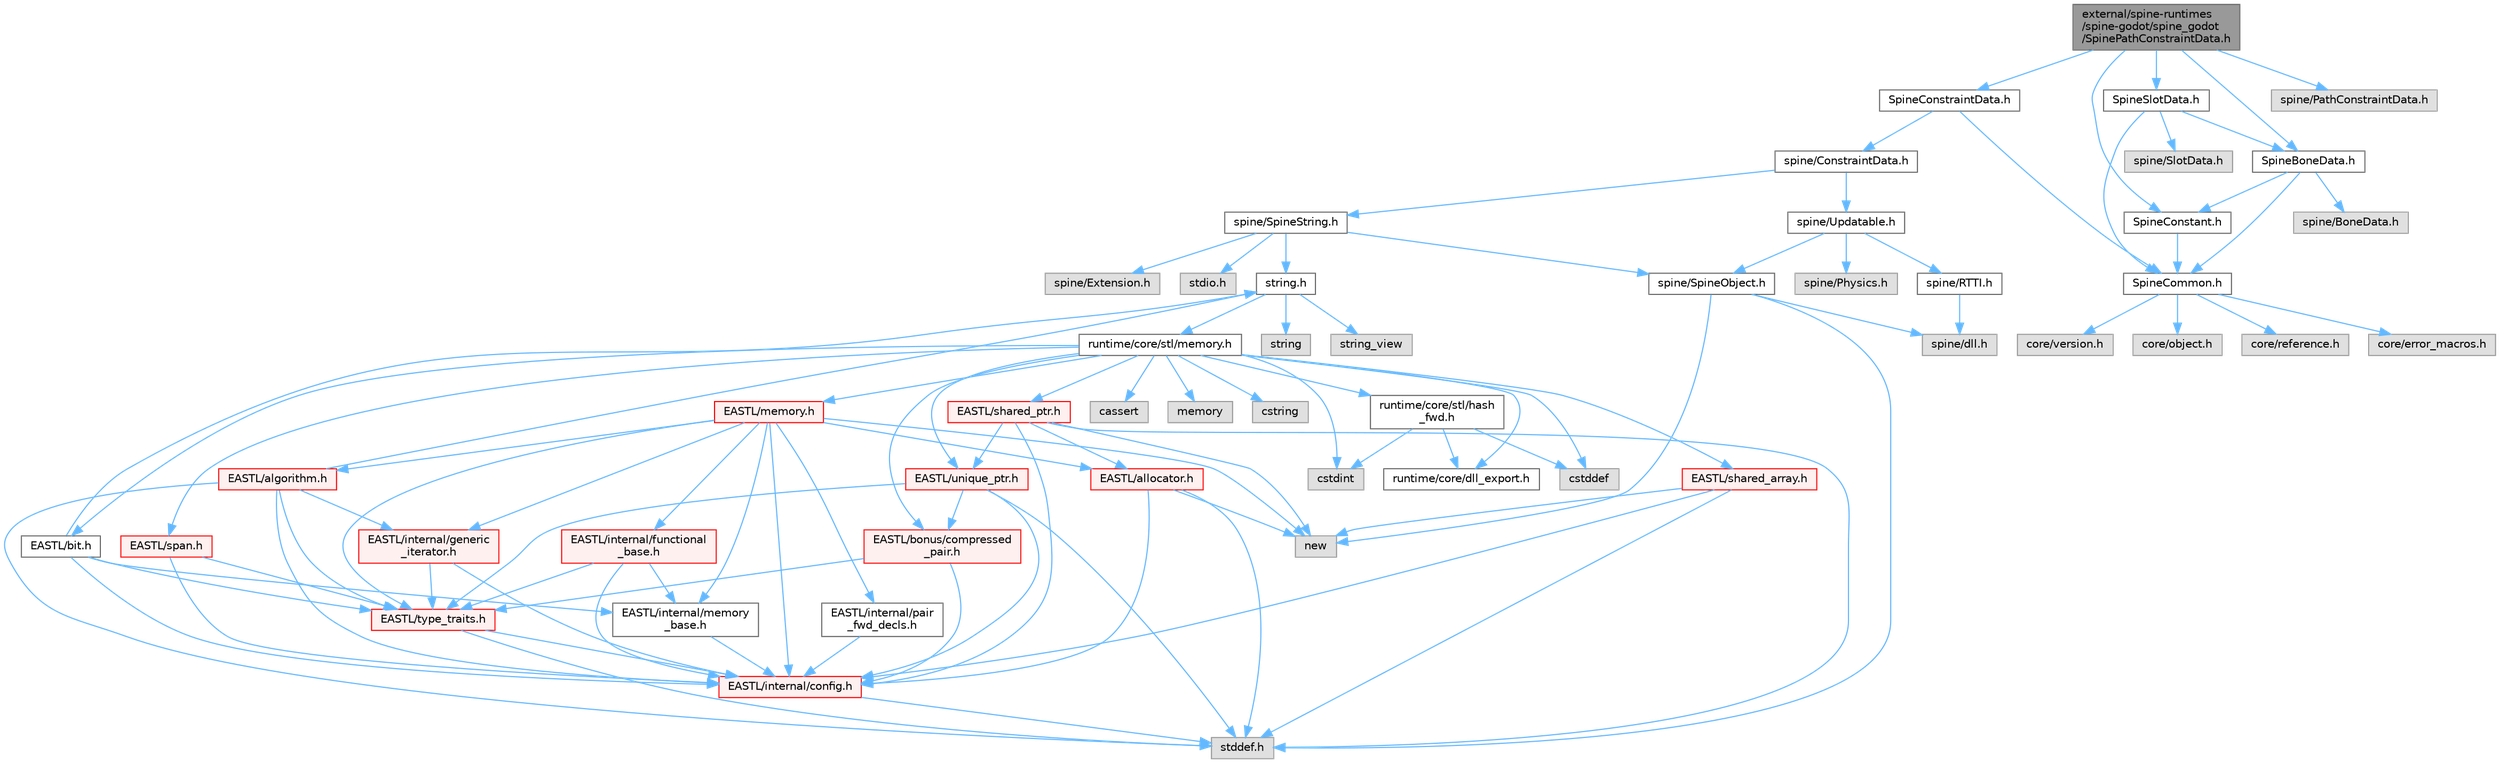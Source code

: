 digraph "external/spine-runtimes/spine-godot/spine_godot/SpinePathConstraintData.h"
{
 // LATEX_PDF_SIZE
  bgcolor="transparent";
  edge [fontname=Helvetica,fontsize=10,labelfontname=Helvetica,labelfontsize=10];
  node [fontname=Helvetica,fontsize=10,shape=box,height=0.2,width=0.4];
  Node1 [id="Node000001",label="external/spine-runtimes\l/spine-godot/spine_godot\l/SpinePathConstraintData.h",height=0.2,width=0.4,color="gray40", fillcolor="grey60", style="filled", fontcolor="black",tooltip=" "];
  Node1 -> Node2 [id="edge1_Node000001_Node000002",color="steelblue1",style="solid",tooltip=" "];
  Node2 [id="Node000002",label="SpineConstraintData.h",height=0.2,width=0.4,color="grey40", fillcolor="white", style="filled",URL="$_spine_constraint_data_8h.html",tooltip=" "];
  Node2 -> Node3 [id="edge2_Node000002_Node000003",color="steelblue1",style="solid",tooltip=" "];
  Node3 [id="Node000003",label="SpineCommon.h",height=0.2,width=0.4,color="grey40", fillcolor="white", style="filled",URL="$_spine_common_8h.html",tooltip=" "];
  Node3 -> Node4 [id="edge3_Node000003_Node000004",color="steelblue1",style="solid",tooltip=" "];
  Node4 [id="Node000004",label="core/version.h",height=0.2,width=0.4,color="grey60", fillcolor="#E0E0E0", style="filled",tooltip=" "];
  Node3 -> Node5 [id="edge4_Node000003_Node000005",color="steelblue1",style="solid",tooltip=" "];
  Node5 [id="Node000005",label="core/object.h",height=0.2,width=0.4,color="grey60", fillcolor="#E0E0E0", style="filled",tooltip=" "];
  Node3 -> Node6 [id="edge5_Node000003_Node000006",color="steelblue1",style="solid",tooltip=" "];
  Node6 [id="Node000006",label="core/reference.h",height=0.2,width=0.4,color="grey60", fillcolor="#E0E0E0", style="filled",tooltip=" "];
  Node3 -> Node7 [id="edge6_Node000003_Node000007",color="steelblue1",style="solid",tooltip=" "];
  Node7 [id="Node000007",label="core/error_macros.h",height=0.2,width=0.4,color="grey60", fillcolor="#E0E0E0", style="filled",tooltip=" "];
  Node2 -> Node8 [id="edge7_Node000002_Node000008",color="steelblue1",style="solid",tooltip=" "];
  Node8 [id="Node000008",label="spine/ConstraintData.h",height=0.2,width=0.4,color="grey40", fillcolor="white", style="filled",URL="$_constraint_data_8h.html",tooltip=" "];
  Node8 -> Node9 [id="edge8_Node000008_Node000009",color="steelblue1",style="solid",tooltip=" "];
  Node9 [id="Node000009",label="spine/Updatable.h",height=0.2,width=0.4,color="grey40", fillcolor="white", style="filled",URL="$_updatable_8h.html",tooltip=" "];
  Node9 -> Node10 [id="edge9_Node000009_Node000010",color="steelblue1",style="solid",tooltip=" "];
  Node10 [id="Node000010",label="spine/RTTI.h",height=0.2,width=0.4,color="grey40", fillcolor="white", style="filled",URL="$_r_t_t_i_8h.html",tooltip=" "];
  Node10 -> Node11 [id="edge10_Node000010_Node000011",color="steelblue1",style="solid",tooltip=" "];
  Node11 [id="Node000011",label="spine/dll.h",height=0.2,width=0.4,color="grey60", fillcolor="#E0E0E0", style="filled",tooltip=" "];
  Node9 -> Node12 [id="edge11_Node000009_Node000012",color="steelblue1",style="solid",tooltip=" "];
  Node12 [id="Node000012",label="spine/SpineObject.h",height=0.2,width=0.4,color="grey40", fillcolor="white", style="filled",URL="$_spine_object_8h.html",tooltip=" "];
  Node12 -> Node13 [id="edge12_Node000012_Node000013",color="steelblue1",style="solid",tooltip=" "];
  Node13 [id="Node000013",label="new",height=0.2,width=0.4,color="grey60", fillcolor="#E0E0E0", style="filled",tooltip=" "];
  Node12 -> Node14 [id="edge13_Node000012_Node000014",color="steelblue1",style="solid",tooltip=" "];
  Node14 [id="Node000014",label="stddef.h",height=0.2,width=0.4,color="grey60", fillcolor="#E0E0E0", style="filled",tooltip=" "];
  Node12 -> Node11 [id="edge14_Node000012_Node000011",color="steelblue1",style="solid",tooltip=" "];
  Node9 -> Node15 [id="edge15_Node000009_Node000015",color="steelblue1",style="solid",tooltip=" "];
  Node15 [id="Node000015",label="spine/Physics.h",height=0.2,width=0.4,color="grey60", fillcolor="#E0E0E0", style="filled",tooltip=" "];
  Node8 -> Node16 [id="edge16_Node000008_Node000016",color="steelblue1",style="solid",tooltip=" "];
  Node16 [id="Node000016",label="spine/SpineString.h",height=0.2,width=0.4,color="grey40", fillcolor="white", style="filled",URL="$_spine_string_8h.html",tooltip=" "];
  Node16 -> Node12 [id="edge17_Node000016_Node000012",color="steelblue1",style="solid",tooltip=" "];
  Node16 -> Node17 [id="edge18_Node000016_Node000017",color="steelblue1",style="solid",tooltip=" "];
  Node17 [id="Node000017",label="spine/Extension.h",height=0.2,width=0.4,color="grey60", fillcolor="#E0E0E0", style="filled",tooltip=" "];
  Node16 -> Node18 [id="edge19_Node000016_Node000018",color="steelblue1",style="solid",tooltip=" "];
  Node18 [id="Node000018",label="string.h",height=0.2,width=0.4,color="grey40", fillcolor="white", style="filled",URL="$string_8h.html",tooltip=" "];
  Node18 -> Node19 [id="edge20_Node000018_Node000019",color="steelblue1",style="solid",tooltip=" "];
  Node19 [id="Node000019",label="string",height=0.2,width=0.4,color="grey60", fillcolor="#E0E0E0", style="filled",tooltip=" "];
  Node18 -> Node20 [id="edge21_Node000018_Node000020",color="steelblue1",style="solid",tooltip=" "];
  Node20 [id="Node000020",label="string_view",height=0.2,width=0.4,color="grey60", fillcolor="#E0E0E0", style="filled",tooltip=" "];
  Node18 -> Node21 [id="edge22_Node000018_Node000021",color="steelblue1",style="solid",tooltip=" "];
  Node21 [id="Node000021",label="runtime/core/stl/memory.h",height=0.2,width=0.4,color="grey40", fillcolor="white", style="filled",URL="$runtime_2core_2stl_2memory_8h.html",tooltip=" "];
  Node21 -> Node22 [id="edge23_Node000021_Node000022",color="steelblue1",style="solid",tooltip=" "];
  Node22 [id="Node000022",label="cstddef",height=0.2,width=0.4,color="grey60", fillcolor="#E0E0E0", style="filled",tooltip=" "];
  Node21 -> Node23 [id="edge24_Node000021_Node000023",color="steelblue1",style="solid",tooltip=" "];
  Node23 [id="Node000023",label="cstdint",height=0.2,width=0.4,color="grey60", fillcolor="#E0E0E0", style="filled",tooltip=" "];
  Node21 -> Node24 [id="edge25_Node000021_Node000024",color="steelblue1",style="solid",tooltip=" "];
  Node24 [id="Node000024",label="cassert",height=0.2,width=0.4,color="grey60", fillcolor="#E0E0E0", style="filled",tooltip=" "];
  Node21 -> Node25 [id="edge26_Node000021_Node000025",color="steelblue1",style="solid",tooltip=" "];
  Node25 [id="Node000025",label="memory",height=0.2,width=0.4,color="grey60", fillcolor="#E0E0E0", style="filled",tooltip=" "];
  Node21 -> Node26 [id="edge27_Node000021_Node000026",color="steelblue1",style="solid",tooltip=" "];
  Node26 [id="Node000026",label="cstring",height=0.2,width=0.4,color="grey60", fillcolor="#E0E0E0", style="filled",tooltip=" "];
  Node21 -> Node27 [id="edge28_Node000021_Node000027",color="steelblue1",style="solid",tooltip=" "];
  Node27 [id="Node000027",label="EASTL/bit.h",height=0.2,width=0.4,color="grey40", fillcolor="white", style="filled",URL="$bit_8h.html",tooltip=" "];
  Node27 -> Node28 [id="edge29_Node000027_Node000028",color="steelblue1",style="solid",tooltip=" "];
  Node28 [id="Node000028",label="EASTL/internal/config.h",height=0.2,width=0.4,color="red", fillcolor="#FFF0F0", style="filled",URL="$runtime_2_e_a_s_t_l_2include_2_e_a_s_t_l_2internal_2config_8h.html",tooltip=" "];
  Node28 -> Node14 [id="edge30_Node000028_Node000014",color="steelblue1",style="solid",tooltip=" "];
  Node27 -> Node36 [id="edge31_Node000027_Node000036",color="steelblue1",style="solid",tooltip=" "];
  Node36 [id="Node000036",label="EASTL/internal/memory\l_base.h",height=0.2,width=0.4,color="grey40", fillcolor="white", style="filled",URL="$memory__base_8h.html",tooltip=" "];
  Node36 -> Node28 [id="edge32_Node000036_Node000028",color="steelblue1",style="solid",tooltip=" "];
  Node27 -> Node37 [id="edge33_Node000027_Node000037",color="steelblue1",style="solid",tooltip=" "];
  Node37 [id="Node000037",label="EASTL/type_traits.h",height=0.2,width=0.4,color="red", fillcolor="#FFF0F0", style="filled",URL="$_e_a_s_t_l_2include_2_e_a_s_t_l_2type__traits_8h.html",tooltip=" "];
  Node37 -> Node28 [id="edge34_Node000037_Node000028",color="steelblue1",style="solid",tooltip=" "];
  Node37 -> Node14 [id="edge35_Node000037_Node000014",color="steelblue1",style="solid",tooltip=" "];
  Node27 -> Node18 [id="edge36_Node000027_Node000018",color="steelblue1",style="solid",tooltip=" "];
  Node21 -> Node47 [id="edge37_Node000021_Node000047",color="steelblue1",style="solid",tooltip=" "];
  Node47 [id="Node000047",label="EASTL/memory.h",height=0.2,width=0.4,color="red", fillcolor="#FFF0F0", style="filled",URL="$runtime_2_e_a_s_t_l_2include_2_e_a_s_t_l_2memory_8h.html",tooltip=" "];
  Node47 -> Node28 [id="edge38_Node000047_Node000028",color="steelblue1",style="solid",tooltip=" "];
  Node47 -> Node36 [id="edge39_Node000047_Node000036",color="steelblue1",style="solid",tooltip=" "];
  Node47 -> Node48 [id="edge40_Node000047_Node000048",color="steelblue1",style="solid",tooltip=" "];
  Node48 [id="Node000048",label="EASTL/internal/generic\l_iterator.h",height=0.2,width=0.4,color="red", fillcolor="#FFF0F0", style="filled",URL="$generic__iterator_8h.html",tooltip=" "];
  Node48 -> Node28 [id="edge41_Node000048_Node000028",color="steelblue1",style="solid",tooltip=" "];
  Node48 -> Node37 [id="edge42_Node000048_Node000037",color="steelblue1",style="solid",tooltip=" "];
  Node47 -> Node52 [id="edge43_Node000047_Node000052",color="steelblue1",style="solid",tooltip=" "];
  Node52 [id="Node000052",label="EASTL/internal/pair\l_fwd_decls.h",height=0.2,width=0.4,color="grey40", fillcolor="white", style="filled",URL="$pair__fwd__decls_8h.html",tooltip=" "];
  Node52 -> Node28 [id="edge44_Node000052_Node000028",color="steelblue1",style="solid",tooltip=" "];
  Node47 -> Node53 [id="edge45_Node000047_Node000053",color="steelblue1",style="solid",tooltip=" "];
  Node53 [id="Node000053",label="EASTL/internal/functional\l_base.h",height=0.2,width=0.4,color="red", fillcolor="#FFF0F0", style="filled",URL="$functional__base_8h.html",tooltip=" "];
  Node53 -> Node28 [id="edge46_Node000053_Node000028",color="steelblue1",style="solid",tooltip=" "];
  Node53 -> Node36 [id="edge47_Node000053_Node000036",color="steelblue1",style="solid",tooltip=" "];
  Node53 -> Node37 [id="edge48_Node000053_Node000037",color="steelblue1",style="solid",tooltip=" "];
  Node47 -> Node54 [id="edge49_Node000047_Node000054",color="steelblue1",style="solid",tooltip=" "];
  Node54 [id="Node000054",label="EASTL/algorithm.h",height=0.2,width=0.4,color="red", fillcolor="#FFF0F0", style="filled",URL="$_e_a_s_t_l_2include_2_e_a_s_t_l_2algorithm_8h.html",tooltip=" "];
  Node54 -> Node28 [id="edge50_Node000054_Node000028",color="steelblue1",style="solid",tooltip=" "];
  Node54 -> Node37 [id="edge51_Node000054_Node000037",color="steelblue1",style="solid",tooltip=" "];
  Node54 -> Node48 [id="edge52_Node000054_Node000048",color="steelblue1",style="solid",tooltip=" "];
  Node54 -> Node14 [id="edge53_Node000054_Node000014",color="steelblue1",style="solid",tooltip=" "];
  Node54 -> Node18 [id="edge54_Node000054_Node000018",color="steelblue1",style="solid",tooltip=" "];
  Node47 -> Node37 [id="edge55_Node000047_Node000037",color="steelblue1",style="solid",tooltip=" "];
  Node47 -> Node61 [id="edge56_Node000047_Node000061",color="steelblue1",style="solid",tooltip=" "];
  Node61 [id="Node000061",label="EASTL/allocator.h",height=0.2,width=0.4,color="red", fillcolor="#FFF0F0", style="filled",URL="$runtime_2_e_a_s_t_l_2include_2_e_a_s_t_l_2allocator_8h.html",tooltip=" "];
  Node61 -> Node28 [id="edge57_Node000061_Node000028",color="steelblue1",style="solid",tooltip=" "];
  Node61 -> Node14 [id="edge58_Node000061_Node000014",color="steelblue1",style="solid",tooltip=" "];
  Node61 -> Node13 [id="edge59_Node000061_Node000013",color="steelblue1",style="solid",tooltip=" "];
  Node47 -> Node13 [id="edge60_Node000047_Node000013",color="steelblue1",style="solid",tooltip=" "];
  Node21 -> Node74 [id="edge61_Node000021_Node000074",color="steelblue1",style="solid",tooltip=" "];
  Node74 [id="Node000074",label="EASTL/shared_array.h",height=0.2,width=0.4,color="red", fillcolor="#FFF0F0", style="filled",URL="$shared__array_8h.html",tooltip=" "];
  Node74 -> Node28 [id="edge62_Node000074_Node000028",color="steelblue1",style="solid",tooltip=" "];
  Node74 -> Node13 [id="edge63_Node000074_Node000013",color="steelblue1",style="solid",tooltip=" "];
  Node74 -> Node14 [id="edge64_Node000074_Node000014",color="steelblue1",style="solid",tooltip=" "];
  Node21 -> Node77 [id="edge65_Node000021_Node000077",color="steelblue1",style="solid",tooltip=" "];
  Node77 [id="Node000077",label="EASTL/unique_ptr.h",height=0.2,width=0.4,color="red", fillcolor="#FFF0F0", style="filled",URL="$unique__ptr_8h.html",tooltip=" "];
  Node77 -> Node78 [id="edge66_Node000077_Node000078",color="steelblue1",style="solid",tooltip=" "];
  Node78 [id="Node000078",label="EASTL/bonus/compressed\l_pair.h",height=0.2,width=0.4,color="red", fillcolor="#FFF0F0", style="filled",URL="$compressed__pair_8h.html",tooltip=" "];
  Node78 -> Node28 [id="edge67_Node000078_Node000028",color="steelblue1",style="solid",tooltip=" "];
  Node78 -> Node37 [id="edge68_Node000078_Node000037",color="steelblue1",style="solid",tooltip=" "];
  Node77 -> Node28 [id="edge69_Node000077_Node000028",color="steelblue1",style="solid",tooltip=" "];
  Node77 -> Node37 [id="edge70_Node000077_Node000037",color="steelblue1",style="solid",tooltip=" "];
  Node77 -> Node14 [id="edge71_Node000077_Node000014",color="steelblue1",style="solid",tooltip=" "];
  Node21 -> Node80 [id="edge72_Node000021_Node000080",color="steelblue1",style="solid",tooltip=" "];
  Node80 [id="Node000080",label="EASTL/shared_ptr.h",height=0.2,width=0.4,color="red", fillcolor="#FFF0F0", style="filled",URL="$shared__ptr_8h.html",tooltip=" "];
  Node80 -> Node28 [id="edge73_Node000080_Node000028",color="steelblue1",style="solid",tooltip=" "];
  Node80 -> Node77 [id="edge74_Node000080_Node000077",color="steelblue1",style="solid",tooltip=" "];
  Node80 -> Node61 [id="edge75_Node000080_Node000061",color="steelblue1",style="solid",tooltip=" "];
  Node80 -> Node13 [id="edge76_Node000080_Node000013",color="steelblue1",style="solid",tooltip=" "];
  Node80 -> Node14 [id="edge77_Node000080_Node000014",color="steelblue1",style="solid",tooltip=" "];
  Node21 -> Node160 [id="edge78_Node000021_Node000160",color="steelblue1",style="solid",tooltip=" "];
  Node160 [id="Node000160",label="EASTL/span.h",height=0.2,width=0.4,color="red", fillcolor="#FFF0F0", style="filled",URL="$span_8h.html",tooltip=" "];
  Node160 -> Node28 [id="edge79_Node000160_Node000028",color="steelblue1",style="solid",tooltip=" "];
  Node160 -> Node37 [id="edge80_Node000160_Node000037",color="steelblue1",style="solid",tooltip=" "];
  Node21 -> Node78 [id="edge81_Node000021_Node000078",color="steelblue1",style="solid",tooltip=" "];
  Node21 -> Node163 [id="edge82_Node000021_Node000163",color="steelblue1",style="solid",tooltip=" "];
  Node163 [id="Node000163",label="runtime/core/dll_export.h",height=0.2,width=0.4,color="grey40", fillcolor="white", style="filled",URL="$dll__export_8h.html",tooltip=" "];
  Node21 -> Node164 [id="edge83_Node000021_Node000164",color="steelblue1",style="solid",tooltip=" "];
  Node164 [id="Node000164",label="runtime/core/stl/hash\l_fwd.h",height=0.2,width=0.4,color="grey40", fillcolor="white", style="filled",URL="$hash__fwd_8h.html",tooltip=" "];
  Node164 -> Node22 [id="edge84_Node000164_Node000022",color="steelblue1",style="solid",tooltip=" "];
  Node164 -> Node23 [id="edge85_Node000164_Node000023",color="steelblue1",style="solid",tooltip=" "];
  Node164 -> Node163 [id="edge86_Node000164_Node000163",color="steelblue1",style="solid",tooltip=" "];
  Node16 -> Node165 [id="edge87_Node000016_Node000165",color="steelblue1",style="solid",tooltip=" "];
  Node165 [id="Node000165",label="stdio.h",height=0.2,width=0.4,color="grey60", fillcolor="#E0E0E0", style="filled",tooltip=" "];
  Node1 -> Node166 [id="edge88_Node000001_Node000166",color="steelblue1",style="solid",tooltip=" "];
  Node166 [id="Node000166",label="SpineConstant.h",height=0.2,width=0.4,color="grey40", fillcolor="white", style="filled",URL="$_spine_constant_8h.html",tooltip=" "];
  Node166 -> Node3 [id="edge89_Node000166_Node000003",color="steelblue1",style="solid",tooltip=" "];
  Node1 -> Node167 [id="edge90_Node000001_Node000167",color="steelblue1",style="solid",tooltip=" "];
  Node167 [id="Node000167",label="SpineBoneData.h",height=0.2,width=0.4,color="grey40", fillcolor="white", style="filled",URL="$_spine_bone_data_8h.html",tooltip=" "];
  Node167 -> Node3 [id="edge91_Node000167_Node000003",color="steelblue1",style="solid",tooltip=" "];
  Node167 -> Node166 [id="edge92_Node000167_Node000166",color="steelblue1",style="solid",tooltip=" "];
  Node167 -> Node168 [id="edge93_Node000167_Node000168",color="steelblue1",style="solid",tooltip=" "];
  Node168 [id="Node000168",label="spine/BoneData.h",height=0.2,width=0.4,color="grey60", fillcolor="#E0E0E0", style="filled",tooltip=" "];
  Node1 -> Node169 [id="edge94_Node000001_Node000169",color="steelblue1",style="solid",tooltip=" "];
  Node169 [id="Node000169",label="SpineSlotData.h",height=0.2,width=0.4,color="grey40", fillcolor="white", style="filled",URL="$_spine_slot_data_8h.html",tooltip=" "];
  Node169 -> Node3 [id="edge95_Node000169_Node000003",color="steelblue1",style="solid",tooltip=" "];
  Node169 -> Node167 [id="edge96_Node000169_Node000167",color="steelblue1",style="solid",tooltip=" "];
  Node169 -> Node170 [id="edge97_Node000169_Node000170",color="steelblue1",style="solid",tooltip=" "];
  Node170 [id="Node000170",label="spine/SlotData.h",height=0.2,width=0.4,color="grey60", fillcolor="#E0E0E0", style="filled",tooltip=" "];
  Node1 -> Node171 [id="edge98_Node000001_Node000171",color="steelblue1",style="solid",tooltip=" "];
  Node171 [id="Node000171",label="spine/PathConstraintData.h",height=0.2,width=0.4,color="grey60", fillcolor="#E0E0E0", style="filled",tooltip=" "];
}
